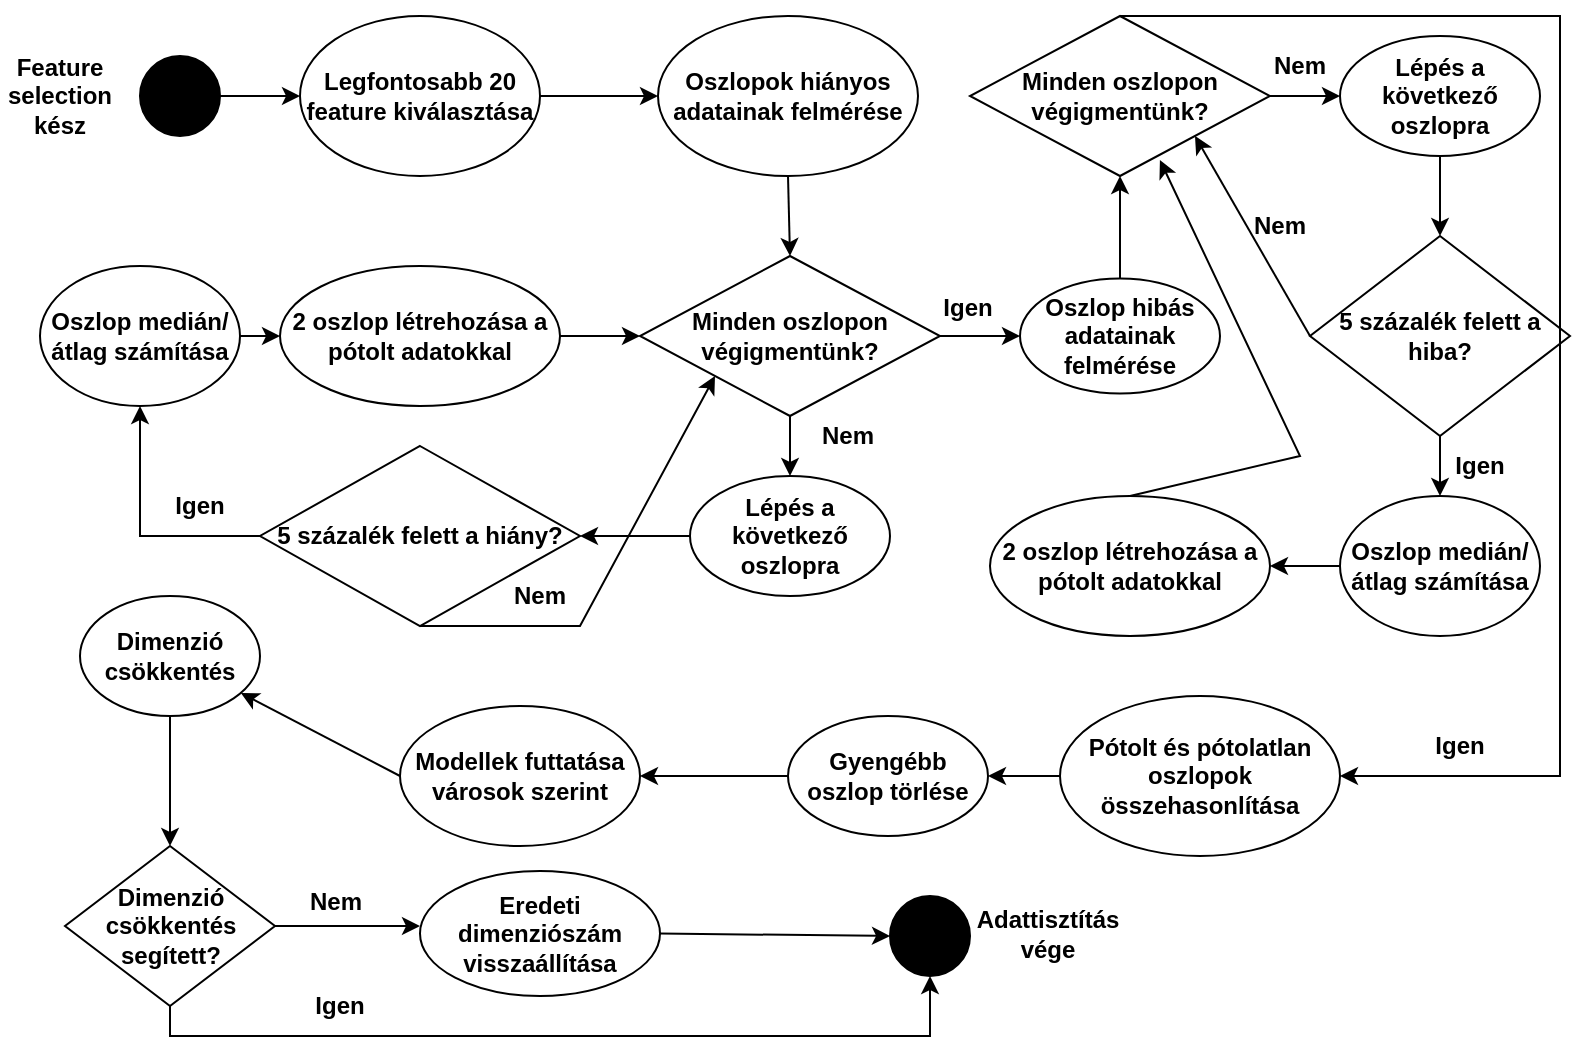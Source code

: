 <mxfile version="21.1.1" type="github">
  <diagram id="C5RBs43oDa-KdzZeNtuy" name="Page-1">
    <mxGraphModel dx="1050" dy="538" grid="1" gridSize="10" guides="1" tooltips="1" connect="1" arrows="1" fold="1" page="1" pageScale="1" pageWidth="827" pageHeight="1169" math="0" shadow="0">
      <root>
        <mxCell id="WIyWlLk6GJQsqaUBKTNV-0" />
        <mxCell id="WIyWlLk6GJQsqaUBKTNV-1" parent="WIyWlLk6GJQsqaUBKTNV-0" />
        <mxCell id="OcKt0QJqA1moWU8pKJrQ-0" value="" style="ellipse;whiteSpace=wrap;html=1;aspect=fixed;fillColor=#000000;" vertex="1" parent="WIyWlLk6GJQsqaUBKTNV-1">
          <mxGeometry x="90" y="30" width="40" height="40" as="geometry" />
        </mxCell>
        <mxCell id="OcKt0QJqA1moWU8pKJrQ-1" value="&lt;b&gt;Feature selection kész&lt;br&gt;&lt;/b&gt;" style="text;html=1;strokeColor=none;fillColor=none;align=center;verticalAlign=middle;whiteSpace=wrap;rounded=0;" vertex="1" parent="WIyWlLk6GJQsqaUBKTNV-1">
          <mxGeometry x="20" y="35" width="60" height="30" as="geometry" />
        </mxCell>
        <mxCell id="OcKt0QJqA1moWU8pKJrQ-2" value="" style="endArrow=classic;html=1;rounded=0;exitX=1;exitY=0.5;exitDx=0;exitDy=0;" edge="1" parent="WIyWlLk6GJQsqaUBKTNV-1" source="OcKt0QJqA1moWU8pKJrQ-0" target="OcKt0QJqA1moWU8pKJrQ-3">
          <mxGeometry width="50" height="50" relative="1" as="geometry">
            <mxPoint x="390" y="300" as="sourcePoint" />
            <mxPoint x="220" y="110" as="targetPoint" />
          </mxGeometry>
        </mxCell>
        <mxCell id="OcKt0QJqA1moWU8pKJrQ-3" value="&lt;b&gt;Legfontosabb 20 feature kiválasztása&lt;br&gt;&lt;/b&gt;" style="ellipse;whiteSpace=wrap;html=1;" vertex="1" parent="WIyWlLk6GJQsqaUBKTNV-1">
          <mxGeometry x="170" y="10" width="120" height="80" as="geometry" />
        </mxCell>
        <mxCell id="OcKt0QJqA1moWU8pKJrQ-4" value="" style="endArrow=classic;html=1;rounded=0;exitX=1;exitY=0.5;exitDx=0;exitDy=0;" edge="1" parent="WIyWlLk6GJQsqaUBKTNV-1" source="OcKt0QJqA1moWU8pKJrQ-3" target="OcKt0QJqA1moWU8pKJrQ-5">
          <mxGeometry width="50" height="50" relative="1" as="geometry">
            <mxPoint x="390" y="300" as="sourcePoint" />
            <mxPoint x="400" y="110" as="targetPoint" />
          </mxGeometry>
        </mxCell>
        <mxCell id="OcKt0QJqA1moWU8pKJrQ-5" value="&lt;b&gt;Oszlopok hiányos adatainak felmérése&lt;br&gt;&lt;/b&gt;" style="ellipse;whiteSpace=wrap;html=1;" vertex="1" parent="WIyWlLk6GJQsqaUBKTNV-1">
          <mxGeometry x="349" y="10" width="130" height="80" as="geometry" />
        </mxCell>
        <mxCell id="OcKt0QJqA1moWU8pKJrQ-8" value="&lt;b&gt;Lépés a következő oszlopra&lt;br&gt;&lt;/b&gt;" style="ellipse;whiteSpace=wrap;html=1;" vertex="1" parent="WIyWlLk6GJQsqaUBKTNV-1">
          <mxGeometry x="365" y="240" width="100" height="60" as="geometry" />
        </mxCell>
        <mxCell id="OcKt0QJqA1moWU8pKJrQ-10" value="&lt;b&gt;5 százalék felett a hiány?&lt;br&gt;&lt;/b&gt;" style="rhombus;whiteSpace=wrap;html=1;" vertex="1" parent="WIyWlLk6GJQsqaUBKTNV-1">
          <mxGeometry x="150" y="225" width="160" height="90" as="geometry" />
        </mxCell>
        <mxCell id="OcKt0QJqA1moWU8pKJrQ-15" value="&lt;b&gt;Oszlop medián/átlag számítása&lt;br&gt;&lt;/b&gt;" style="ellipse;whiteSpace=wrap;html=1;" vertex="1" parent="WIyWlLk6GJQsqaUBKTNV-1">
          <mxGeometry x="40" y="135" width="100" height="70" as="geometry" />
        </mxCell>
        <mxCell id="OcKt0QJqA1moWU8pKJrQ-16" value="&lt;b&gt;2 oszlop létrehozása a pótolt adatokkal&lt;br&gt;&lt;/b&gt;" style="ellipse;whiteSpace=wrap;html=1;" vertex="1" parent="WIyWlLk6GJQsqaUBKTNV-1">
          <mxGeometry x="160" y="135" width="140" height="70" as="geometry" />
        </mxCell>
        <mxCell id="OcKt0QJqA1moWU8pKJrQ-17" value="&lt;b&gt;Minden oszlopon végigmentünk?&lt;br&gt;&lt;/b&gt;" style="rhombus;whiteSpace=wrap;html=1;" vertex="1" parent="WIyWlLk6GJQsqaUBKTNV-1">
          <mxGeometry x="340" y="130" width="150" height="80" as="geometry" />
        </mxCell>
        <mxCell id="OcKt0QJqA1moWU8pKJrQ-20" value="&lt;b&gt;Nem&lt;/b&gt;" style="text;html=1;strokeColor=none;fillColor=none;align=center;verticalAlign=middle;whiteSpace=wrap;rounded=0;" vertex="1" parent="WIyWlLk6GJQsqaUBKTNV-1">
          <mxGeometry x="414" y="205" width="60" height="30" as="geometry" />
        </mxCell>
        <mxCell id="OcKt0QJqA1moWU8pKJrQ-24" value="&lt;b&gt;Igen&lt;/b&gt;" style="text;html=1;strokeColor=none;fillColor=none;align=center;verticalAlign=middle;whiteSpace=wrap;rounded=0;" vertex="1" parent="WIyWlLk6GJQsqaUBKTNV-1">
          <mxGeometry x="90" y="240" width="60" height="30" as="geometry" />
        </mxCell>
        <mxCell id="OcKt0QJqA1moWU8pKJrQ-26" value="&lt;b&gt;Nem&lt;/b&gt;" style="text;html=1;strokeColor=none;fillColor=none;align=center;verticalAlign=middle;whiteSpace=wrap;rounded=0;" vertex="1" parent="WIyWlLk6GJQsqaUBKTNV-1">
          <mxGeometry x="260" y="285" width="60" height="30" as="geometry" />
        </mxCell>
        <mxCell id="OcKt0QJqA1moWU8pKJrQ-31" value="" style="endArrow=classic;html=1;rounded=0;exitX=0.5;exitY=1;exitDx=0;exitDy=0;entryX=0.5;entryY=0;entryDx=0;entryDy=0;" edge="1" parent="WIyWlLk6GJQsqaUBKTNV-1" source="OcKt0QJqA1moWU8pKJrQ-5" target="OcKt0QJqA1moWU8pKJrQ-17">
          <mxGeometry width="50" height="50" relative="1" as="geometry">
            <mxPoint x="390" y="300" as="sourcePoint" />
            <mxPoint x="440" y="250" as="targetPoint" />
          </mxGeometry>
        </mxCell>
        <mxCell id="OcKt0QJqA1moWU8pKJrQ-32" value="" style="endArrow=classic;html=1;rounded=0;exitX=0.5;exitY=1;exitDx=0;exitDy=0;entryX=0.5;entryY=0;entryDx=0;entryDy=0;" edge="1" parent="WIyWlLk6GJQsqaUBKTNV-1" source="OcKt0QJqA1moWU8pKJrQ-17" target="OcKt0QJqA1moWU8pKJrQ-8">
          <mxGeometry width="50" height="50" relative="1" as="geometry">
            <mxPoint x="390" y="300" as="sourcePoint" />
            <mxPoint x="440" y="250" as="targetPoint" />
          </mxGeometry>
        </mxCell>
        <mxCell id="OcKt0QJqA1moWU8pKJrQ-33" value="" style="endArrow=classic;html=1;rounded=0;exitX=0;exitY=0.5;exitDx=0;exitDy=0;entryX=1;entryY=0.5;entryDx=0;entryDy=0;" edge="1" parent="WIyWlLk6GJQsqaUBKTNV-1" source="OcKt0QJqA1moWU8pKJrQ-8" target="OcKt0QJqA1moWU8pKJrQ-10">
          <mxGeometry width="50" height="50" relative="1" as="geometry">
            <mxPoint x="390" y="300" as="sourcePoint" />
            <mxPoint x="440" y="250" as="targetPoint" />
          </mxGeometry>
        </mxCell>
        <mxCell id="OcKt0QJqA1moWU8pKJrQ-34" value="" style="endArrow=classic;html=1;rounded=0;exitX=1;exitY=0.5;exitDx=0;exitDy=0;entryX=0;entryY=0.5;entryDx=0;entryDy=0;" edge="1" parent="WIyWlLk6GJQsqaUBKTNV-1" source="OcKt0QJqA1moWU8pKJrQ-16" target="OcKt0QJqA1moWU8pKJrQ-17">
          <mxGeometry width="50" height="50" relative="1" as="geometry">
            <mxPoint x="390" y="300" as="sourcePoint" />
            <mxPoint x="440" y="250" as="targetPoint" />
          </mxGeometry>
        </mxCell>
        <mxCell id="OcKt0QJqA1moWU8pKJrQ-35" value="" style="endArrow=classic;html=1;rounded=0;exitX=1;exitY=0.5;exitDx=0;exitDy=0;entryX=0;entryY=0.5;entryDx=0;entryDy=0;" edge="1" parent="WIyWlLk6GJQsqaUBKTNV-1" source="OcKt0QJqA1moWU8pKJrQ-15" target="OcKt0QJqA1moWU8pKJrQ-16">
          <mxGeometry width="50" height="50" relative="1" as="geometry">
            <mxPoint x="390" y="300" as="sourcePoint" />
            <mxPoint x="440" y="250" as="targetPoint" />
          </mxGeometry>
        </mxCell>
        <mxCell id="OcKt0QJqA1moWU8pKJrQ-36" value="" style="endArrow=classic;html=1;rounded=0;exitX=0;exitY=0.5;exitDx=0;exitDy=0;entryX=0.5;entryY=1;entryDx=0;entryDy=0;" edge="1" parent="WIyWlLk6GJQsqaUBKTNV-1" source="OcKt0QJqA1moWU8pKJrQ-10" target="OcKt0QJqA1moWU8pKJrQ-15">
          <mxGeometry width="50" height="50" relative="1" as="geometry">
            <mxPoint x="390" y="300" as="sourcePoint" />
            <mxPoint x="150" y="250" as="targetPoint" />
            <Array as="points">
              <mxPoint x="90" y="270" />
            </Array>
          </mxGeometry>
        </mxCell>
        <mxCell id="OcKt0QJqA1moWU8pKJrQ-41" value="&lt;b&gt;Oszlop hibás adatainak felmérése&lt;br&gt;&lt;/b&gt;" style="ellipse;whiteSpace=wrap;html=1;" vertex="1" parent="WIyWlLk6GJQsqaUBKTNV-1">
          <mxGeometry x="530" y="141.25" width="100" height="57.5" as="geometry" />
        </mxCell>
        <mxCell id="OcKt0QJqA1moWU8pKJrQ-42" value="" style="endArrow=classic;html=1;rounded=0;exitX=0.5;exitY=0;exitDx=0;exitDy=0;entryX=0.5;entryY=1;entryDx=0;entryDy=0;" edge="1" parent="WIyWlLk6GJQsqaUBKTNV-1" source="OcKt0QJqA1moWU8pKJrQ-41" target="OcKt0QJqA1moWU8pKJrQ-44">
          <mxGeometry width="50" height="50" relative="1" as="geometry">
            <mxPoint x="390" y="300" as="sourcePoint" />
            <mxPoint x="620" y="90" as="targetPoint" />
          </mxGeometry>
        </mxCell>
        <mxCell id="OcKt0QJqA1moWU8pKJrQ-44" value="&lt;b&gt;Minden oszlopon végigmentünk?&lt;br&gt;&lt;/b&gt;" style="rhombus;whiteSpace=wrap;html=1;" vertex="1" parent="WIyWlLk6GJQsqaUBKTNV-1">
          <mxGeometry x="505" y="10" width="150" height="80" as="geometry" />
        </mxCell>
        <mxCell id="OcKt0QJqA1moWU8pKJrQ-46" value="&lt;b&gt;Nem&lt;/b&gt;" style="text;html=1;strokeColor=none;fillColor=none;align=center;verticalAlign=middle;whiteSpace=wrap;rounded=0;" vertex="1" parent="WIyWlLk6GJQsqaUBKTNV-1">
          <mxGeometry x="640" y="20" width="60" height="30" as="geometry" />
        </mxCell>
        <mxCell id="OcKt0QJqA1moWU8pKJrQ-47" value="&lt;b&gt;Lépés a következő oszlopra&lt;br&gt;&lt;/b&gt;" style="ellipse;whiteSpace=wrap;html=1;" vertex="1" parent="WIyWlLk6GJQsqaUBKTNV-1">
          <mxGeometry x="690" y="20" width="100" height="60" as="geometry" />
        </mxCell>
        <mxCell id="OcKt0QJqA1moWU8pKJrQ-48" value="" style="endArrow=classic;html=1;rounded=0;exitX=0.5;exitY=1;exitDx=0;exitDy=0;entryX=0;entryY=1;entryDx=0;entryDy=0;" edge="1" parent="WIyWlLk6GJQsqaUBKTNV-1" source="OcKt0QJqA1moWU8pKJrQ-10" target="OcKt0QJqA1moWU8pKJrQ-17">
          <mxGeometry width="50" height="50" relative="1" as="geometry">
            <mxPoint x="390" y="300" as="sourcePoint" />
            <mxPoint x="440" y="250" as="targetPoint" />
            <Array as="points">
              <mxPoint x="310" y="315" />
            </Array>
          </mxGeometry>
        </mxCell>
        <mxCell id="OcKt0QJqA1moWU8pKJrQ-49" value="" style="endArrow=classic;html=1;rounded=0;exitX=1;exitY=0.5;exitDx=0;exitDy=0;entryX=0;entryY=0.5;entryDx=0;entryDy=0;" edge="1" parent="WIyWlLk6GJQsqaUBKTNV-1" source="OcKt0QJqA1moWU8pKJrQ-17" target="OcKt0QJqA1moWU8pKJrQ-41">
          <mxGeometry width="50" height="50" relative="1" as="geometry">
            <mxPoint x="390" y="300" as="sourcePoint" />
            <mxPoint x="440" y="250" as="targetPoint" />
          </mxGeometry>
        </mxCell>
        <mxCell id="OcKt0QJqA1moWU8pKJrQ-50" value="&lt;b&gt;Igen&lt;/b&gt;" style="text;html=1;strokeColor=none;fillColor=none;align=center;verticalAlign=middle;whiteSpace=wrap;rounded=0;" vertex="1" parent="WIyWlLk6GJQsqaUBKTNV-1">
          <mxGeometry x="474" y="141.25" width="60" height="30" as="geometry" />
        </mxCell>
        <mxCell id="OcKt0QJqA1moWU8pKJrQ-51" value="" style="endArrow=classic;html=1;rounded=0;exitX=1;exitY=0.5;exitDx=0;exitDy=0;entryX=0;entryY=0.5;entryDx=0;entryDy=0;" edge="1" parent="WIyWlLk6GJQsqaUBKTNV-1" source="OcKt0QJqA1moWU8pKJrQ-44" target="OcKt0QJqA1moWU8pKJrQ-47">
          <mxGeometry width="50" height="50" relative="1" as="geometry">
            <mxPoint x="390" y="300" as="sourcePoint" />
            <mxPoint x="440" y="250" as="targetPoint" />
          </mxGeometry>
        </mxCell>
        <mxCell id="OcKt0QJqA1moWU8pKJrQ-52" value="&lt;div&gt;&lt;b&gt;5 százalék felett a &lt;br&gt;&lt;/b&gt;&lt;/div&gt;&lt;div&gt;&lt;b&gt;hiba?&lt;/b&gt;&lt;/div&gt;" style="rhombus;whiteSpace=wrap;html=1;" vertex="1" parent="WIyWlLk6GJQsqaUBKTNV-1">
          <mxGeometry x="675" y="120" width="130" height="100" as="geometry" />
        </mxCell>
        <mxCell id="OcKt0QJqA1moWU8pKJrQ-53" value="" style="endArrow=classic;html=1;rounded=0;exitX=0.5;exitY=1;exitDx=0;exitDy=0;" edge="1" parent="WIyWlLk6GJQsqaUBKTNV-1" source="OcKt0QJqA1moWU8pKJrQ-47" target="OcKt0QJqA1moWU8pKJrQ-52">
          <mxGeometry width="50" height="50" relative="1" as="geometry">
            <mxPoint x="390" y="300" as="sourcePoint" />
            <mxPoint x="440" y="250" as="targetPoint" />
          </mxGeometry>
        </mxCell>
        <mxCell id="OcKt0QJqA1moWU8pKJrQ-54" value="" style="endArrow=classic;html=1;rounded=0;exitX=0;exitY=0.5;exitDx=0;exitDy=0;entryX=1;entryY=1;entryDx=0;entryDy=0;" edge="1" parent="WIyWlLk6GJQsqaUBKTNV-1" source="OcKt0QJqA1moWU8pKJrQ-52" target="OcKt0QJqA1moWU8pKJrQ-44">
          <mxGeometry width="50" height="50" relative="1" as="geometry">
            <mxPoint x="390" y="300" as="sourcePoint" />
            <mxPoint x="440" y="250" as="targetPoint" />
          </mxGeometry>
        </mxCell>
        <mxCell id="OcKt0QJqA1moWU8pKJrQ-55" value="&lt;b&gt;Nem&lt;/b&gt;" style="text;html=1;strokeColor=none;fillColor=none;align=center;verticalAlign=middle;whiteSpace=wrap;rounded=0;" vertex="1" parent="WIyWlLk6GJQsqaUBKTNV-1">
          <mxGeometry x="630" y="100" width="60" height="30" as="geometry" />
        </mxCell>
        <mxCell id="OcKt0QJqA1moWU8pKJrQ-58" value="&lt;b&gt;Oszlop medián/átlag számítása&lt;br&gt;&lt;/b&gt;" style="ellipse;whiteSpace=wrap;html=1;" vertex="1" parent="WIyWlLk6GJQsqaUBKTNV-1">
          <mxGeometry x="690" y="250" width="100" height="70" as="geometry" />
        </mxCell>
        <mxCell id="OcKt0QJqA1moWU8pKJrQ-59" value="" style="endArrow=classic;html=1;rounded=0;exitX=0.5;exitY=1;exitDx=0;exitDy=0;entryX=0.5;entryY=0;entryDx=0;entryDy=0;" edge="1" parent="WIyWlLk6GJQsqaUBKTNV-1" source="OcKt0QJqA1moWU8pKJrQ-52" target="OcKt0QJqA1moWU8pKJrQ-58">
          <mxGeometry width="50" height="50" relative="1" as="geometry">
            <mxPoint x="390" y="300" as="sourcePoint" />
            <mxPoint x="440" y="250" as="targetPoint" />
          </mxGeometry>
        </mxCell>
        <mxCell id="OcKt0QJqA1moWU8pKJrQ-60" value="&lt;b&gt;Igen&lt;/b&gt;" style="text;html=1;strokeColor=none;fillColor=none;align=center;verticalAlign=middle;whiteSpace=wrap;rounded=0;" vertex="1" parent="WIyWlLk6GJQsqaUBKTNV-1">
          <mxGeometry x="730" y="220" width="60" height="30" as="geometry" />
        </mxCell>
        <mxCell id="OcKt0QJqA1moWU8pKJrQ-61" value="&lt;b&gt;2 oszlop létrehozása a pótolt adatokkal&lt;br&gt;&lt;/b&gt;" style="ellipse;whiteSpace=wrap;html=1;" vertex="1" parent="WIyWlLk6GJQsqaUBKTNV-1">
          <mxGeometry x="515" y="250" width="140" height="70" as="geometry" />
        </mxCell>
        <mxCell id="OcKt0QJqA1moWU8pKJrQ-62" value="" style="endArrow=classic;html=1;rounded=0;exitX=0;exitY=0.5;exitDx=0;exitDy=0;entryX=1;entryY=0.5;entryDx=0;entryDy=0;" edge="1" parent="WIyWlLk6GJQsqaUBKTNV-1" source="OcKt0QJqA1moWU8pKJrQ-58" target="OcKt0QJqA1moWU8pKJrQ-61">
          <mxGeometry width="50" height="50" relative="1" as="geometry">
            <mxPoint x="390" y="300" as="sourcePoint" />
            <mxPoint x="440" y="250" as="targetPoint" />
          </mxGeometry>
        </mxCell>
        <mxCell id="OcKt0QJqA1moWU8pKJrQ-63" value="" style="endArrow=classic;html=1;rounded=0;exitX=0.5;exitY=0;exitDx=0;exitDy=0;entryX=0.633;entryY=0.9;entryDx=0;entryDy=0;entryPerimeter=0;" edge="1" parent="WIyWlLk6GJQsqaUBKTNV-1" source="OcKt0QJqA1moWU8pKJrQ-61" target="OcKt0QJqA1moWU8pKJrQ-44">
          <mxGeometry width="50" height="50" relative="1" as="geometry">
            <mxPoint x="390" y="300" as="sourcePoint" />
            <mxPoint x="440" y="250" as="targetPoint" />
            <Array as="points">
              <mxPoint x="670" y="230" />
            </Array>
          </mxGeometry>
        </mxCell>
        <mxCell id="OcKt0QJqA1moWU8pKJrQ-65" value="" style="endArrow=classic;html=1;rounded=0;exitX=0.5;exitY=0;exitDx=0;exitDy=0;entryX=1;entryY=0.5;entryDx=0;entryDy=0;" edge="1" parent="WIyWlLk6GJQsqaUBKTNV-1" source="OcKt0QJqA1moWU8pKJrQ-44" target="OcKt0QJqA1moWU8pKJrQ-66">
          <mxGeometry width="50" height="50" relative="1" as="geometry">
            <mxPoint x="390" y="300" as="sourcePoint" />
            <mxPoint x="810" y="410" as="targetPoint" />
            <Array as="points">
              <mxPoint x="800" y="10" />
              <mxPoint x="800" y="390" />
            </Array>
          </mxGeometry>
        </mxCell>
        <mxCell id="OcKt0QJqA1moWU8pKJrQ-66" value="&lt;b&gt;Pótolt és pótolatlan oszlopok összehasonlítása&lt;br&gt;&lt;/b&gt;" style="ellipse;whiteSpace=wrap;html=1;" vertex="1" parent="WIyWlLk6GJQsqaUBKTNV-1">
          <mxGeometry x="550" y="350" width="140" height="80" as="geometry" />
        </mxCell>
        <mxCell id="OcKt0QJqA1moWU8pKJrQ-67" value="&lt;b&gt;Igen&lt;/b&gt;" style="text;html=1;strokeColor=none;fillColor=none;align=center;verticalAlign=middle;whiteSpace=wrap;rounded=0;" vertex="1" parent="WIyWlLk6GJQsqaUBKTNV-1">
          <mxGeometry x="720" y="360" width="60" height="30" as="geometry" />
        </mxCell>
        <mxCell id="OcKt0QJqA1moWU8pKJrQ-68" value="" style="endArrow=classic;html=1;rounded=0;exitX=0;exitY=0.5;exitDx=0;exitDy=0;" edge="1" parent="WIyWlLk6GJQsqaUBKTNV-1" source="OcKt0QJqA1moWU8pKJrQ-66" target="OcKt0QJqA1moWU8pKJrQ-69">
          <mxGeometry width="50" height="50" relative="1" as="geometry">
            <mxPoint x="390" y="300" as="sourcePoint" />
            <mxPoint x="490" y="390" as="targetPoint" />
          </mxGeometry>
        </mxCell>
        <mxCell id="OcKt0QJqA1moWU8pKJrQ-69" value="&lt;b&gt;Gyengébb oszlop törlése&lt;br&gt;&lt;/b&gt;" style="ellipse;whiteSpace=wrap;html=1;" vertex="1" parent="WIyWlLk6GJQsqaUBKTNV-1">
          <mxGeometry x="414" y="360" width="100" height="60" as="geometry" />
        </mxCell>
        <mxCell id="OcKt0QJqA1moWU8pKJrQ-70" value="" style="endArrow=classic;html=1;rounded=0;exitX=0;exitY=0.5;exitDx=0;exitDy=0;" edge="1" parent="WIyWlLk6GJQsqaUBKTNV-1" source="OcKt0QJqA1moWU8pKJrQ-69">
          <mxGeometry width="50" height="50" relative="1" as="geometry">
            <mxPoint x="390" y="300" as="sourcePoint" />
            <mxPoint x="340" y="390" as="targetPoint" />
          </mxGeometry>
        </mxCell>
        <mxCell id="OcKt0QJqA1moWU8pKJrQ-71" value="&lt;b&gt;Modellek futtatása városok szerint&lt;br&gt;&lt;/b&gt;" style="ellipse;whiteSpace=wrap;html=1;" vertex="1" parent="WIyWlLk6GJQsqaUBKTNV-1">
          <mxGeometry x="220" y="355" width="120" height="70" as="geometry" />
        </mxCell>
        <mxCell id="OcKt0QJqA1moWU8pKJrQ-72" value="" style="endArrow=classic;html=1;rounded=0;exitX=0;exitY=0.5;exitDx=0;exitDy=0;" edge="1" parent="WIyWlLk6GJQsqaUBKTNV-1" source="OcKt0QJqA1moWU8pKJrQ-71" target="OcKt0QJqA1moWU8pKJrQ-73">
          <mxGeometry width="50" height="50" relative="1" as="geometry">
            <mxPoint x="390" y="300" as="sourcePoint" />
            <mxPoint x="160" y="390" as="targetPoint" />
          </mxGeometry>
        </mxCell>
        <mxCell id="OcKt0QJqA1moWU8pKJrQ-73" value="&lt;b&gt;Dimenzió csökkentés&lt;br&gt;&lt;/b&gt;" style="ellipse;whiteSpace=wrap;html=1;" vertex="1" parent="WIyWlLk6GJQsqaUBKTNV-1">
          <mxGeometry x="60" y="300" width="90" height="60" as="geometry" />
        </mxCell>
        <mxCell id="OcKt0QJqA1moWU8pKJrQ-74" value="" style="endArrow=classic;html=1;rounded=0;exitX=0.5;exitY=1;exitDx=0;exitDy=0;" edge="1" parent="WIyWlLk6GJQsqaUBKTNV-1" source="OcKt0QJqA1moWU8pKJrQ-73" target="OcKt0QJqA1moWU8pKJrQ-75">
          <mxGeometry width="50" height="50" relative="1" as="geometry">
            <mxPoint x="390" y="300" as="sourcePoint" />
            <mxPoint x="105" y="420" as="targetPoint" />
          </mxGeometry>
        </mxCell>
        <mxCell id="OcKt0QJqA1moWU8pKJrQ-75" value="&lt;b&gt;Dimenzió csökkentés segített?&lt;br&gt;&lt;/b&gt;" style="rhombus;whiteSpace=wrap;html=1;" vertex="1" parent="WIyWlLk6GJQsqaUBKTNV-1">
          <mxGeometry x="52.5" y="425" width="105" height="80" as="geometry" />
        </mxCell>
        <mxCell id="OcKt0QJqA1moWU8pKJrQ-76" value="" style="endArrow=classic;html=1;rounded=0;exitX=1;exitY=0.5;exitDx=0;exitDy=0;" edge="1" parent="WIyWlLk6GJQsqaUBKTNV-1" source="OcKt0QJqA1moWU8pKJrQ-75">
          <mxGeometry width="50" height="50" relative="1" as="geometry">
            <mxPoint x="390" y="300" as="sourcePoint" />
            <mxPoint x="230" y="465" as="targetPoint" />
          </mxGeometry>
        </mxCell>
        <mxCell id="OcKt0QJqA1moWU8pKJrQ-78" value="&lt;b&gt;Eredeti dimenziószám visszaállítása&lt;br&gt;&lt;/b&gt;" style="ellipse;whiteSpace=wrap;html=1;" vertex="1" parent="WIyWlLk6GJQsqaUBKTNV-1">
          <mxGeometry x="230" y="437.5" width="120" height="62.5" as="geometry" />
        </mxCell>
        <mxCell id="OcKt0QJqA1moWU8pKJrQ-79" value="" style="ellipse;whiteSpace=wrap;html=1;aspect=fixed;fillColor=#000000;" vertex="1" parent="WIyWlLk6GJQsqaUBKTNV-1">
          <mxGeometry x="465" y="450" width="40" height="40" as="geometry" />
        </mxCell>
        <mxCell id="OcKt0QJqA1moWU8pKJrQ-80" value="&lt;b&gt;Adattisztítás vége&lt;br&gt;&lt;/b&gt;" style="text;html=1;strokeColor=none;fillColor=none;align=center;verticalAlign=middle;whiteSpace=wrap;rounded=0;" vertex="1" parent="WIyWlLk6GJQsqaUBKTNV-1">
          <mxGeometry x="514" y="453.75" width="60" height="30" as="geometry" />
        </mxCell>
        <mxCell id="OcKt0QJqA1moWU8pKJrQ-81" value="" style="endArrow=classic;html=1;rounded=0;exitX=1;exitY=0.5;exitDx=0;exitDy=0;entryX=0;entryY=0.5;entryDx=0;entryDy=0;" edge="1" parent="WIyWlLk6GJQsqaUBKTNV-1" source="OcKt0QJqA1moWU8pKJrQ-78" target="OcKt0QJqA1moWU8pKJrQ-79">
          <mxGeometry width="50" height="50" relative="1" as="geometry">
            <mxPoint x="390" y="300" as="sourcePoint" />
            <mxPoint x="440" y="250" as="targetPoint" />
          </mxGeometry>
        </mxCell>
        <mxCell id="OcKt0QJqA1moWU8pKJrQ-82" value="&lt;b&gt;Nem&lt;/b&gt;" style="text;html=1;strokeColor=none;fillColor=none;align=center;verticalAlign=middle;whiteSpace=wrap;rounded=0;" vertex="1" parent="WIyWlLk6GJQsqaUBKTNV-1">
          <mxGeometry x="157.5" y="437.5" width="60" height="30" as="geometry" />
        </mxCell>
        <mxCell id="OcKt0QJqA1moWU8pKJrQ-83" value="" style="endArrow=classic;html=1;rounded=0;exitX=0.5;exitY=1;exitDx=0;exitDy=0;entryX=0.5;entryY=1;entryDx=0;entryDy=0;" edge="1" parent="WIyWlLk6GJQsqaUBKTNV-1" source="OcKt0QJqA1moWU8pKJrQ-75" target="OcKt0QJqA1moWU8pKJrQ-79">
          <mxGeometry width="50" height="50" relative="1" as="geometry">
            <mxPoint x="390" y="300" as="sourcePoint" />
            <mxPoint x="440" y="250" as="targetPoint" />
            <Array as="points">
              <mxPoint x="105" y="520" />
              <mxPoint x="485" y="520" />
            </Array>
          </mxGeometry>
        </mxCell>
        <mxCell id="OcKt0QJqA1moWU8pKJrQ-84" value="&lt;b&gt;Igen&lt;/b&gt;" style="text;html=1;strokeColor=none;fillColor=none;align=center;verticalAlign=middle;whiteSpace=wrap;rounded=0;" vertex="1" parent="WIyWlLk6GJQsqaUBKTNV-1">
          <mxGeometry x="160" y="490" width="60" height="30" as="geometry" />
        </mxCell>
      </root>
    </mxGraphModel>
  </diagram>
</mxfile>
